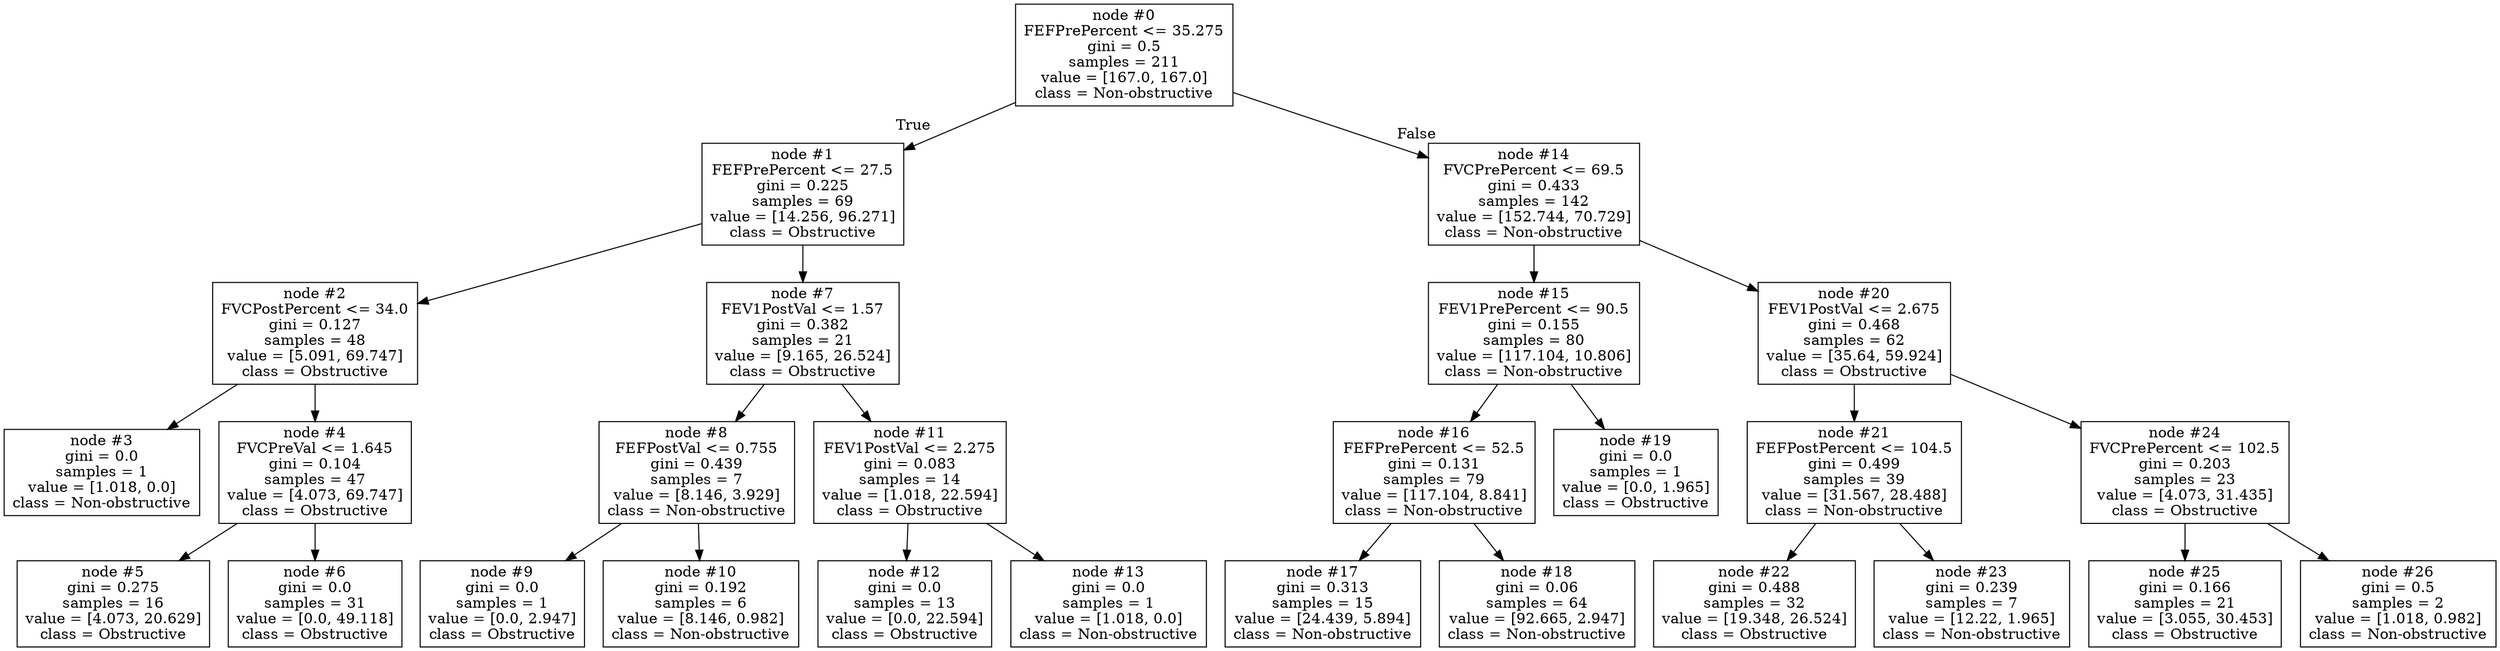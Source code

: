 digraph Tree {
node [shape=box] ;
0 [label="node #0\nFEFPrePercent <= 35.275\ngini = 0.5\nsamples = 211\nvalue = [167.0, 167.0]\nclass = Non-obstructive"] ;
1 [label="node #1\nFEFPrePercent <= 27.5\ngini = 0.225\nsamples = 69\nvalue = [14.256, 96.271]\nclass = Obstructive"] ;
0 -> 1 [labeldistance=2.5, labelangle=45, headlabel="True"] ;
2 [label="node #2\nFVCPostPercent <= 34.0\ngini = 0.127\nsamples = 48\nvalue = [5.091, 69.747]\nclass = Obstructive"] ;
1 -> 2 ;
3 [label="node #3\ngini = 0.0\nsamples = 1\nvalue = [1.018, 0.0]\nclass = Non-obstructive"] ;
2 -> 3 ;
4 [label="node #4\nFVCPreVal <= 1.645\ngini = 0.104\nsamples = 47\nvalue = [4.073, 69.747]\nclass = Obstructive"] ;
2 -> 4 ;
5 [label="node #5\ngini = 0.275\nsamples = 16\nvalue = [4.073, 20.629]\nclass = Obstructive"] ;
4 -> 5 ;
6 [label="node #6\ngini = 0.0\nsamples = 31\nvalue = [0.0, 49.118]\nclass = Obstructive"] ;
4 -> 6 ;
7 [label="node #7\nFEV1PostVal <= 1.57\ngini = 0.382\nsamples = 21\nvalue = [9.165, 26.524]\nclass = Obstructive"] ;
1 -> 7 ;
8 [label="node #8\nFEFPostVal <= 0.755\ngini = 0.439\nsamples = 7\nvalue = [8.146, 3.929]\nclass = Non-obstructive"] ;
7 -> 8 ;
9 [label="node #9\ngini = 0.0\nsamples = 1\nvalue = [0.0, 2.947]\nclass = Obstructive"] ;
8 -> 9 ;
10 [label="node #10\ngini = 0.192\nsamples = 6\nvalue = [8.146, 0.982]\nclass = Non-obstructive"] ;
8 -> 10 ;
11 [label="node #11\nFEV1PostVal <= 2.275\ngini = 0.083\nsamples = 14\nvalue = [1.018, 22.594]\nclass = Obstructive"] ;
7 -> 11 ;
12 [label="node #12\ngini = 0.0\nsamples = 13\nvalue = [0.0, 22.594]\nclass = Obstructive"] ;
11 -> 12 ;
13 [label="node #13\ngini = 0.0\nsamples = 1\nvalue = [1.018, 0.0]\nclass = Non-obstructive"] ;
11 -> 13 ;
14 [label="node #14\nFVCPrePercent <= 69.5\ngini = 0.433\nsamples = 142\nvalue = [152.744, 70.729]\nclass = Non-obstructive"] ;
0 -> 14 [labeldistance=2.5, labelangle=-45, headlabel="False"] ;
15 [label="node #15\nFEV1PrePercent <= 90.5\ngini = 0.155\nsamples = 80\nvalue = [117.104, 10.806]\nclass = Non-obstructive"] ;
14 -> 15 ;
16 [label="node #16\nFEFPrePercent <= 52.5\ngini = 0.131\nsamples = 79\nvalue = [117.104, 8.841]\nclass = Non-obstructive"] ;
15 -> 16 ;
17 [label="node #17\ngini = 0.313\nsamples = 15\nvalue = [24.439, 5.894]\nclass = Non-obstructive"] ;
16 -> 17 ;
18 [label="node #18\ngini = 0.06\nsamples = 64\nvalue = [92.665, 2.947]\nclass = Non-obstructive"] ;
16 -> 18 ;
19 [label="node #19\ngini = 0.0\nsamples = 1\nvalue = [0.0, 1.965]\nclass = Obstructive"] ;
15 -> 19 ;
20 [label="node #20\nFEV1PostVal <= 2.675\ngini = 0.468\nsamples = 62\nvalue = [35.64, 59.924]\nclass = Obstructive"] ;
14 -> 20 ;
21 [label="node #21\nFEFPostPercent <= 104.5\ngini = 0.499\nsamples = 39\nvalue = [31.567, 28.488]\nclass = Non-obstructive"] ;
20 -> 21 ;
22 [label="node #22\ngini = 0.488\nsamples = 32\nvalue = [19.348, 26.524]\nclass = Obstructive"] ;
21 -> 22 ;
23 [label="node #23\ngini = 0.239\nsamples = 7\nvalue = [12.22, 1.965]\nclass = Non-obstructive"] ;
21 -> 23 ;
24 [label="node #24\nFVCPrePercent <= 102.5\ngini = 0.203\nsamples = 23\nvalue = [4.073, 31.435]\nclass = Obstructive"] ;
20 -> 24 ;
25 [label="node #25\ngini = 0.166\nsamples = 21\nvalue = [3.055, 30.453]\nclass = Obstructive"] ;
24 -> 25 ;
26 [label="node #26\ngini = 0.5\nsamples = 2\nvalue = [1.018, 0.982]\nclass = Non-obstructive"] ;
24 -> 26 ;
}